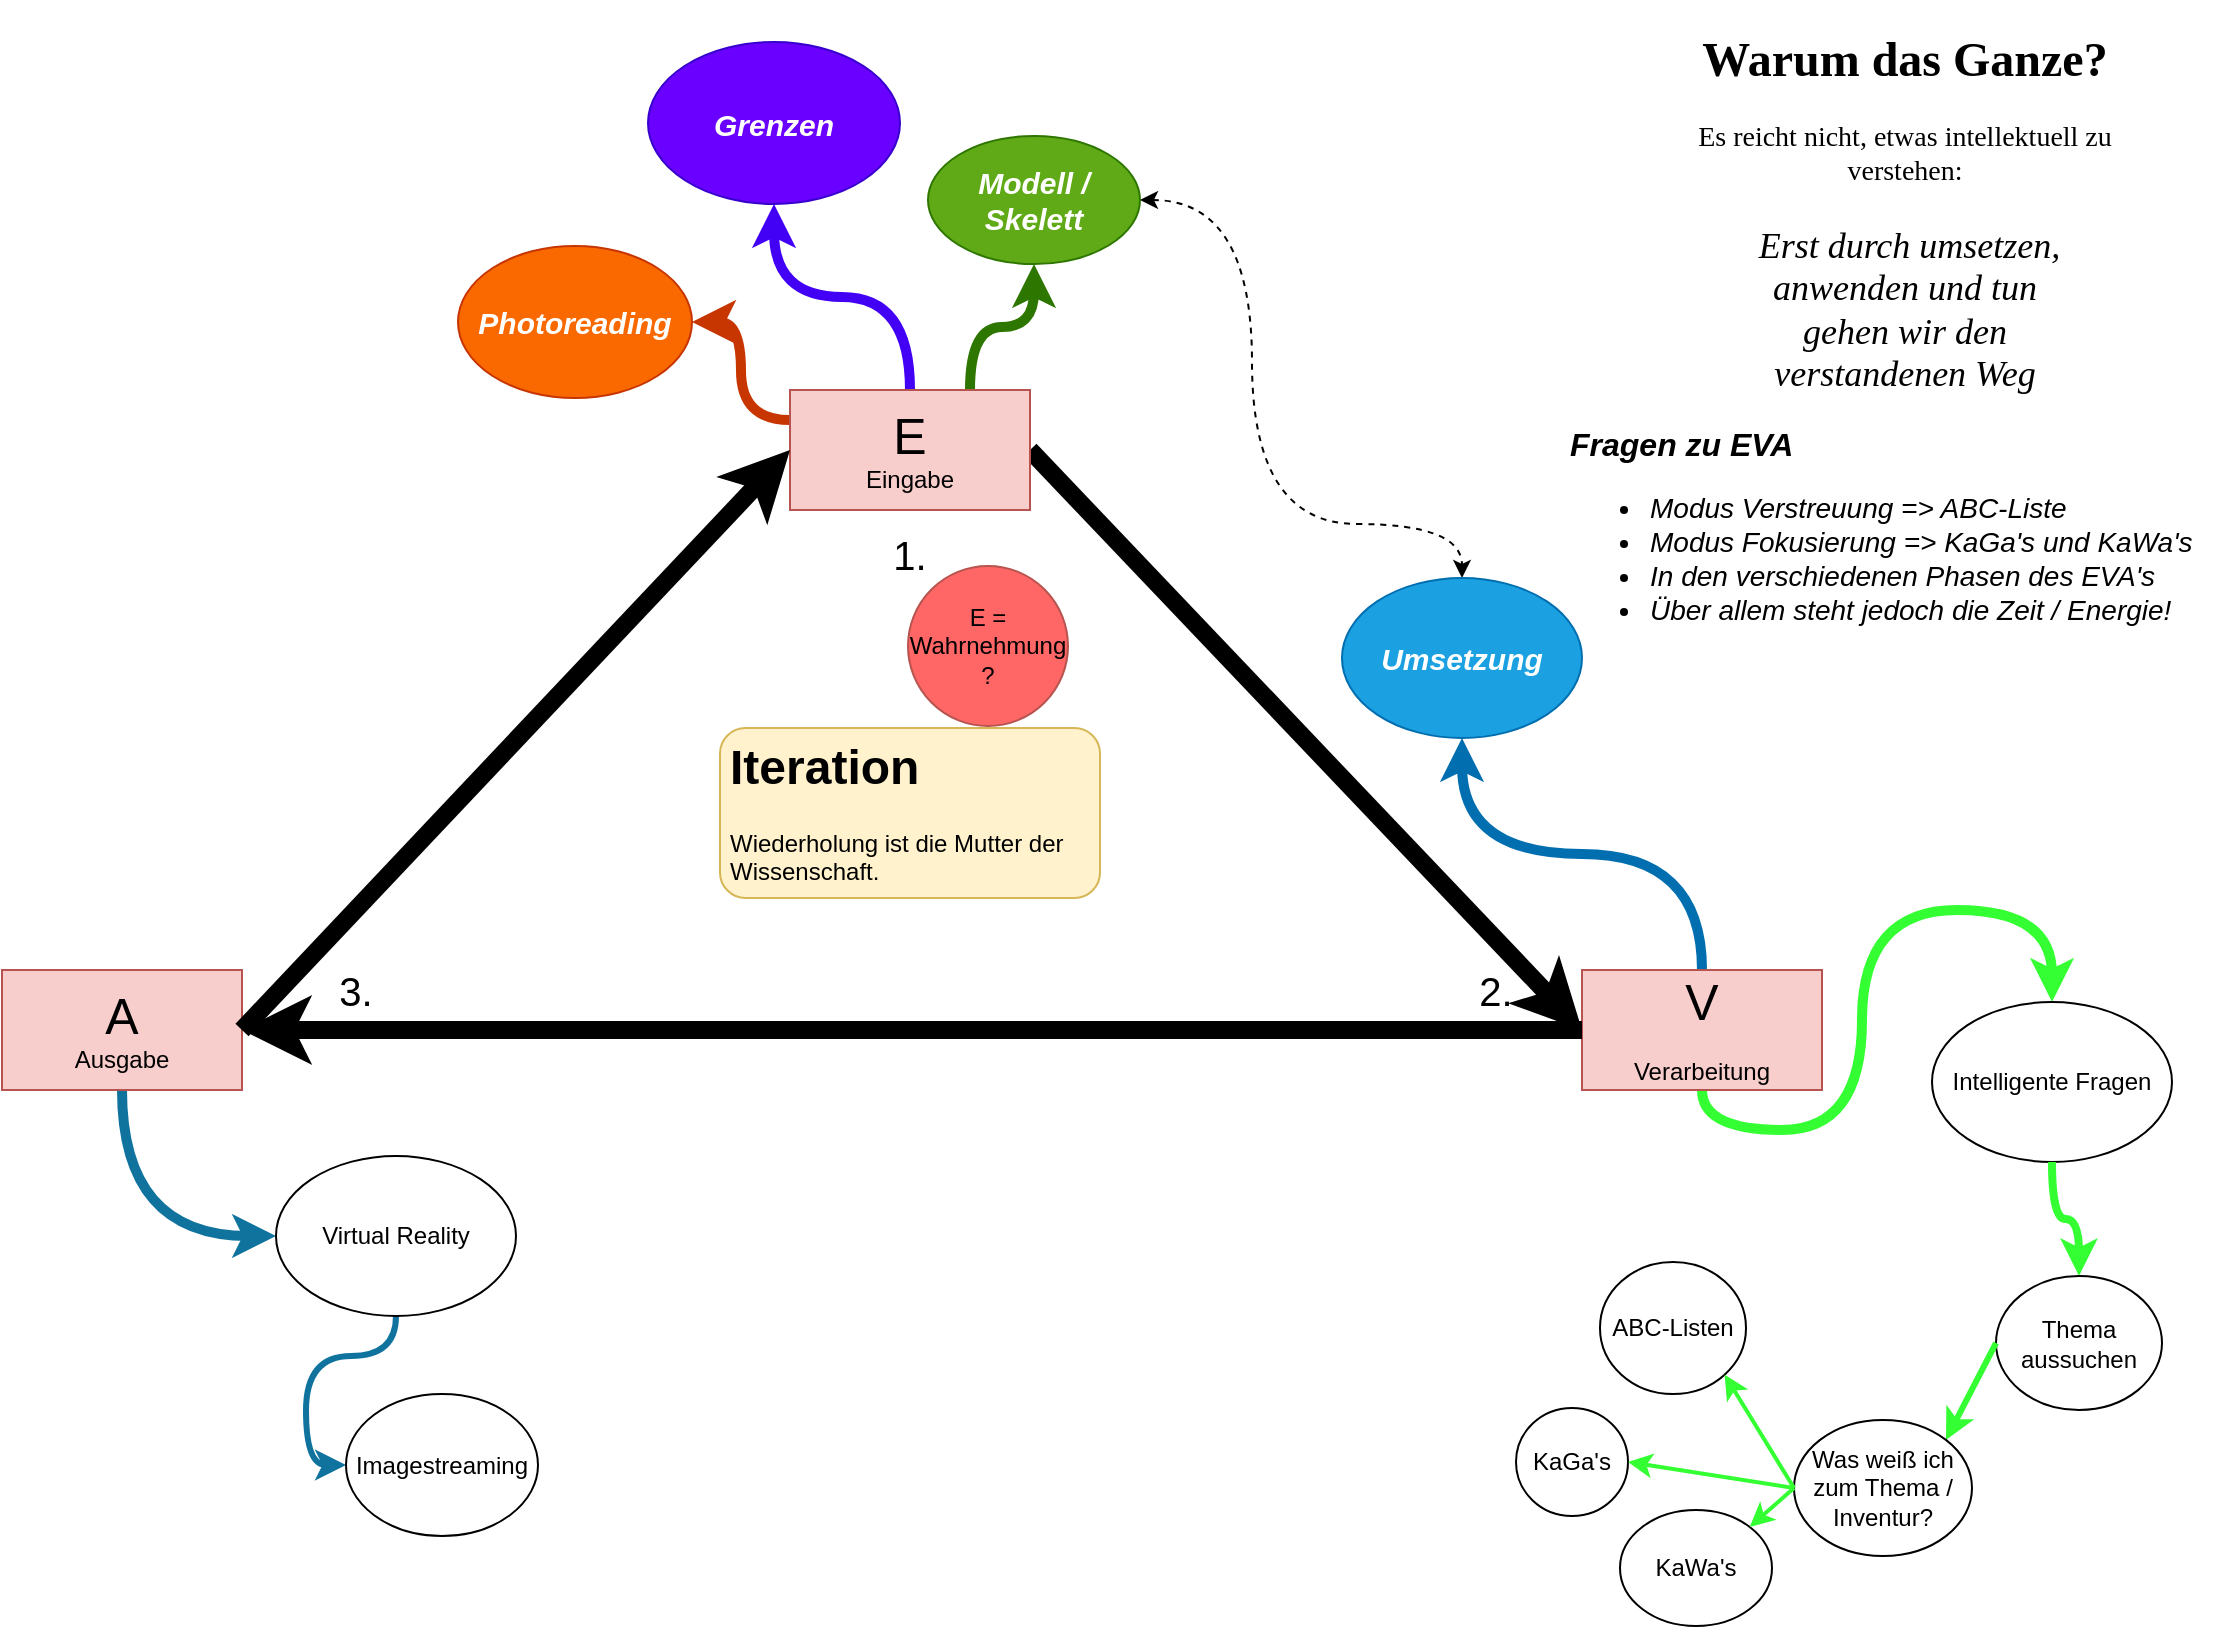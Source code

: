 <mxfile version="13.5.8" type="github">
  <diagram name="EVA" id="LGrXJrhcOQH4PXI3Mq-y">
    <mxGraphModel dx="1038" dy="575" grid="0" gridSize="10" guides="1" tooltips="1" connect="1" arrows="1" fold="1" page="1" pageScale="1" pageWidth="1169" pageHeight="827" math="0" shadow="0">
      <root>
        <mxCell id="C_8bVwX5II559LBR6Ncd-0" />
        <mxCell id="C_8bVwX5II559LBR6Ncd-1" parent="C_8bVwX5II559LBR6Ncd-0" />
        <mxCell id="C_8bVwX5II559LBR6Ncd-2" style="rounded=0;orthogonalLoop=1;jettySize=auto;html=1;exitX=1;exitY=0.5;exitDx=0;exitDy=0;entryX=0;entryY=0.5;entryDx=0;entryDy=0;endArrow=classic;endFill=1;strokeWidth=9;" parent="C_8bVwX5II559LBR6Ncd-1" source="C_8bVwX5II559LBR6Ncd-6" target="C_8bVwX5II559LBR6Ncd-12" edge="1">
          <mxGeometry relative="1" as="geometry" />
        </mxCell>
        <mxCell id="C_8bVwX5II559LBR6Ncd-3" style="edgeStyle=orthogonalEdgeStyle;curved=1;rounded=0;orthogonalLoop=1;jettySize=auto;html=1;exitX=0.75;exitY=0;exitDx=0;exitDy=0;entryX=0.5;entryY=1;entryDx=0;entryDy=0;endArrow=classic;endFill=1;strokeWidth=5;startArrow=none;startFill=0;fillColor=#60a917;strokeColor=#2D7600;" parent="C_8bVwX5II559LBR6Ncd-1" source="C_8bVwX5II559LBR6Ncd-6" target="C_8bVwX5II559LBR6Ncd-14" edge="1">
          <mxGeometry relative="1" as="geometry" />
        </mxCell>
        <mxCell id="C_8bVwX5II559LBR6Ncd-4" style="edgeStyle=orthogonalEdgeStyle;rounded=0;orthogonalLoop=1;jettySize=auto;html=1;exitX=0.5;exitY=0;exitDx=0;exitDy=0;startArrow=none;startFill=0;endArrow=classic;endFill=1;strokeWidth=5;curved=1;fillColor=#6a00ff;entryX=0.5;entryY=1;entryDx=0;entryDy=0;strokeColor=#4200F5;" parent="C_8bVwX5II559LBR6Ncd-1" source="C_8bVwX5II559LBR6Ncd-6" target="C_8bVwX5II559LBR6Ncd-24" edge="1">
          <mxGeometry relative="1" as="geometry">
            <mxPoint x="367" y="165" as="targetPoint" />
          </mxGeometry>
        </mxCell>
        <mxCell id="C_8bVwX5II559LBR6Ncd-5" style="edgeStyle=orthogonalEdgeStyle;rounded=0;orthogonalLoop=1;jettySize=auto;html=1;exitX=0;exitY=0.25;exitDx=0;exitDy=0;entryX=1;entryY=0.5;entryDx=0;entryDy=0;strokeWidth=5;curved=1;fillColor=#fa6800;strokeColor=#C73500;" parent="C_8bVwX5II559LBR6Ncd-1" source="C_8bVwX5II559LBR6Ncd-6" target="C_8bVwX5II559LBR6Ncd-36" edge="1">
          <mxGeometry relative="1" as="geometry" />
        </mxCell>
        <mxCell id="C_8bVwX5II559LBR6Ncd-6" value="&lt;div&gt;&lt;font style=&quot;font-size: 25px&quot;&gt;E&lt;/font&gt;&lt;/div&gt;Eingabe" style="rounded=0;whiteSpace=wrap;html=1;fillColor=#f8cecc;strokeColor=#b85450;" parent="C_8bVwX5II559LBR6Ncd-1" vertex="1">
          <mxGeometry x="452" y="202" width="120" height="60" as="geometry" />
        </mxCell>
        <mxCell id="C_8bVwX5II559LBR6Ncd-7" style="edgeStyle=orthogonalEdgeStyle;rounded=0;orthogonalLoop=1;jettySize=auto;html=1;exitX=0.5;exitY=1;exitDx=0;exitDy=0;entryX=0;entryY=0.5;entryDx=0;entryDy=0;curved=1;strokeWidth=3;fillColor=#b1ddf0;strokeColor=#10739e;" parent="C_8bVwX5II559LBR6Ncd-1" source="C_8bVwX5II559LBR6Ncd-16" target="C_8bVwX5II559LBR6Ncd-15" edge="1">
          <mxGeometry relative="1" as="geometry" />
        </mxCell>
        <mxCell id="C_8bVwX5II559LBR6Ncd-8" style="edgeStyle=orthogonalEdgeStyle;rounded=0;orthogonalLoop=1;jettySize=auto;html=1;exitX=0.5;exitY=1;exitDx=0;exitDy=0;entryX=0;entryY=0.5;entryDx=0;entryDy=0;curved=1;strokeWidth=5;fillColor=#b1ddf0;strokeColor=#10739e;" parent="C_8bVwX5II559LBR6Ncd-1" source="C_8bVwX5II559LBR6Ncd-9" target="C_8bVwX5II559LBR6Ncd-16" edge="1">
          <mxGeometry relative="1" as="geometry" />
        </mxCell>
        <mxCell id="C_8bVwX5II559LBR6Ncd-9" value="&lt;div&gt;&lt;font style=&quot;font-size: 25px&quot;&gt;A&lt;/font&gt;&lt;/div&gt;Ausgabe" style="rounded=0;whiteSpace=wrap;html=1;fillColor=#f8cecc;strokeColor=#b85450;" parent="C_8bVwX5II559LBR6Ncd-1" vertex="1">
          <mxGeometry x="58" y="492" width="120" height="60" as="geometry" />
        </mxCell>
        <mxCell id="C_8bVwX5II559LBR6Ncd-10" style="edgeStyle=orthogonalEdgeStyle;rounded=0;orthogonalLoop=1;jettySize=auto;html=1;exitX=0.5;exitY=1;exitDx=0;exitDy=0;entryX=0.5;entryY=0;entryDx=0;entryDy=0;curved=1;strokeWidth=5;strokeColor=#33FF33;" parent="C_8bVwX5II559LBR6Ncd-1" source="C_8bVwX5II559LBR6Ncd-12" target="C_8bVwX5II559LBR6Ncd-18" edge="1">
          <mxGeometry relative="1" as="geometry">
            <Array as="points">
              <mxPoint x="908" y="572" />
              <mxPoint x="988" y="572" />
              <mxPoint x="988" y="462" />
              <mxPoint x="1083" y="462" />
            </Array>
          </mxGeometry>
        </mxCell>
        <mxCell id="C_8bVwX5II559LBR6Ncd-11" style="edgeStyle=orthogonalEdgeStyle;rounded=0;orthogonalLoop=1;jettySize=auto;html=1;exitX=0.5;exitY=0;exitDx=0;exitDy=0;entryX=0.5;entryY=1;entryDx=0;entryDy=0;curved=1;fillColor=#1ba1e2;strokeColor=#006EAF;strokeWidth=5;" parent="C_8bVwX5II559LBR6Ncd-1" source="C_8bVwX5II559LBR6Ncd-12" target="C_8bVwX5II559LBR6Ncd-17" edge="1">
          <mxGeometry relative="1" as="geometry" />
        </mxCell>
        <mxCell id="C_8bVwX5II559LBR6Ncd-12" value="&lt;div&gt;&lt;font style=&quot;font-size: 25px&quot;&gt;V&lt;/font&gt;&lt;font style=&quot;font-size: 12px&quot;&gt;&lt;font style=&quot;font-size: 12px&quot;&gt;&lt;font style=&quot;font-size: 12px&quot;&gt;&lt;br&gt;&lt;/font&gt;&lt;/font&gt;&lt;/font&gt;&lt;/div&gt;&lt;div&gt;&lt;font style=&quot;font-size: 12px&quot;&gt;&lt;font style=&quot;font-size: 25px&quot;&gt;&lt;font style=&quot;font-size: 12px&quot;&gt;Verarbeitung&lt;/font&gt;&lt;/font&gt;&lt;/font&gt;&lt;/div&gt;" style="rounded=0;whiteSpace=wrap;html=1;fillColor=#f8cecc;strokeColor=#b85450;" parent="C_8bVwX5II559LBR6Ncd-1" vertex="1">
          <mxGeometry x="848" y="492" width="120" height="60" as="geometry" />
        </mxCell>
        <mxCell id="C_8bVwX5II559LBR6Ncd-13" style="edgeStyle=orthogonalEdgeStyle;curved=1;rounded=0;orthogonalLoop=1;jettySize=auto;html=1;exitX=1;exitY=0.5;exitDx=0;exitDy=0;entryX=0.5;entryY=0;entryDx=0;entryDy=0;startArrow=classic;startFill=1;endArrow=classic;endFill=1;strokeWidth=1;dashed=1;" parent="C_8bVwX5II559LBR6Ncd-1" source="C_8bVwX5II559LBR6Ncd-14" target="C_8bVwX5II559LBR6Ncd-17" edge="1">
          <mxGeometry relative="1" as="geometry">
            <Array as="points">
              <mxPoint x="683" y="107" />
              <mxPoint x="683" y="269" />
              <mxPoint x="788" y="269" />
            </Array>
          </mxGeometry>
        </mxCell>
        <UserObject label="&lt;i&gt;&lt;b&gt;&lt;font style=&quot;font-size: 15px&quot;&gt;Modell / Skelett&lt;/font&gt;&lt;/b&gt;&lt;/i&gt;" link="http://127.0.0.1:8080/#OWN%20-%20Modell" id="C_8bVwX5II559LBR6Ncd-14">
          <mxCell style="ellipse;whiteSpace=wrap;html=1;fillColor=#60a917;strokeColor=#2D7600;fontColor=#ffffff;" parent="C_8bVwX5II559LBR6Ncd-1" vertex="1">
            <mxGeometry x="521" y="75" width="106" height="64" as="geometry" />
          </mxCell>
        </UserObject>
        <UserObject label="Imagestreaming" link="http://127.0.0.1:8080/#Imagestreaming" id="C_8bVwX5II559LBR6Ncd-15">
          <mxCell style="ellipse;whiteSpace=wrap;html=1;noLabel=0;container=0;treeFolding=0;treeMoving=0;comic=0;" parent="C_8bVwX5II559LBR6Ncd-1" vertex="1">
            <mxGeometry x="230" y="704" width="96" height="71" as="geometry" />
          </mxCell>
        </UserObject>
        <mxCell id="C_8bVwX5II559LBR6Ncd-16" value="Virtual Reality" style="ellipse;whiteSpace=wrap;html=1;" parent="C_8bVwX5II559LBR6Ncd-1" vertex="1">
          <mxGeometry x="195" y="585" width="120" height="80" as="geometry" />
        </mxCell>
        <UserObject label="&lt;i&gt;&lt;b&gt;&lt;font style=&quot;font-size: 15px&quot;&gt;Umsetzung&lt;/font&gt;&lt;/b&gt;&lt;/i&gt;" link="http://127.0.0.1:8080/#OWN%20-%20Begriffe" id="C_8bVwX5II559LBR6Ncd-17">
          <mxCell style="ellipse;whiteSpace=wrap;html=1;fillColor=#1ba1e2;strokeColor=#006EAF;fontColor=#ffffff;" parent="C_8bVwX5II559LBR6Ncd-1" vertex="1">
            <mxGeometry x="728" y="296" width="120" height="80" as="geometry" />
          </mxCell>
        </UserObject>
        <mxCell id="C_8bVwX5II559LBR6Ncd-18" value="Intelligente Fragen" style="ellipse;whiteSpace=wrap;html=1;" parent="C_8bVwX5II559LBR6Ncd-1" vertex="1">
          <mxGeometry x="1023" y="508" width="120" height="80" as="geometry" />
        </mxCell>
        <mxCell id="C_8bVwX5II559LBR6Ncd-19" value="ABC-Listen" style="ellipse;whiteSpace=wrap;html=1;" parent="C_8bVwX5II559LBR6Ncd-1" vertex="1">
          <mxGeometry x="857" y="638" width="73" height="66" as="geometry" />
        </mxCell>
        <mxCell id="C_8bVwX5II559LBR6Ncd-20" value="KaWa&#39;s" style="ellipse;whiteSpace=wrap;html=1;" parent="C_8bVwX5II559LBR6Ncd-1" vertex="1">
          <mxGeometry x="867" y="762" width="76" height="58" as="geometry" />
        </mxCell>
        <mxCell id="C_8bVwX5II559LBR6Ncd-21" value="KaGa&#39;s" style="ellipse;whiteSpace=wrap;html=1;" parent="C_8bVwX5II559LBR6Ncd-1" vertex="1">
          <mxGeometry x="815" y="711" width="56" height="54" as="geometry" />
        </mxCell>
        <mxCell id="C_8bVwX5II559LBR6Ncd-22" style="rounded=0;orthogonalLoop=1;jettySize=auto;html=1;exitX=0;exitY=0.5;exitDx=0;exitDy=0;entryX=1;entryY=0.5;entryDx=0;entryDy=0;endArrow=none;endFill=0;strokeWidth=9;startArrow=classic;startFill=1;" parent="C_8bVwX5II559LBR6Ncd-1" source="C_8bVwX5II559LBR6Ncd-6" target="C_8bVwX5II559LBR6Ncd-9" edge="1">
          <mxGeometry relative="1" as="geometry">
            <mxPoint x="374" y="332" as="sourcePoint" />
            <mxPoint x="650" y="622" as="targetPoint" />
          </mxGeometry>
        </mxCell>
        <mxCell id="C_8bVwX5II559LBR6Ncd-23" style="rounded=0;orthogonalLoop=1;jettySize=auto;html=1;exitX=0;exitY=0.5;exitDx=0;exitDy=0;endArrow=classic;endFill=1;entryX=1;entryY=0.5;entryDx=0;entryDy=0;strokeWidth=9;startArrow=none;startFill=0;" parent="C_8bVwX5II559LBR6Ncd-1" source="C_8bVwX5II559LBR6Ncd-12" target="C_8bVwX5II559LBR6Ncd-9" edge="1">
          <mxGeometry relative="1" as="geometry">
            <mxPoint x="462" y="242" as="sourcePoint" />
            <mxPoint x="358" y="532" as="targetPoint" />
          </mxGeometry>
        </mxCell>
        <UserObject label="&lt;i&gt;&lt;b&gt;&lt;font style=&quot;font-size: 15px&quot;&gt;Grenzen&lt;/font&gt;&lt;/b&gt;&lt;/i&gt;" link="http://127.0.0.1:8080/#OWN%20-%20Grenzen" id="C_8bVwX5II559LBR6Ncd-24">
          <mxCell style="ellipse;whiteSpace=wrap;html=1;fillColor=#6a00ff;strokeColor=#3700CC;fontColor=#ffffff;" parent="C_8bVwX5II559LBR6Ncd-1" vertex="1">
            <mxGeometry x="381" y="28" width="126" height="81" as="geometry" />
          </mxCell>
        </UserObject>
        <mxCell id="C_8bVwX5II559LBR6Ncd-25" value="&lt;font style=&quot;font-size: 20px&quot;&gt;1.&lt;/font&gt;" style="text;html=1;strokeColor=none;fillColor=none;align=center;verticalAlign=middle;whiteSpace=wrap;rounded=0;" parent="C_8bVwX5II559LBR6Ncd-1" vertex="1">
          <mxGeometry x="492" y="274" width="40" height="20" as="geometry" />
        </mxCell>
        <mxCell id="C_8bVwX5II559LBR6Ncd-26" value="&lt;font style=&quot;font-size: 20px&quot;&gt;2.&lt;/font&gt;" style="text;html=1;strokeColor=none;fillColor=none;align=center;verticalAlign=middle;whiteSpace=wrap;rounded=0;" parent="C_8bVwX5II559LBR6Ncd-1" vertex="1">
          <mxGeometry x="785" y="492" width="40" height="20" as="geometry" />
        </mxCell>
        <mxCell id="C_8bVwX5II559LBR6Ncd-27" value="&lt;font style=&quot;font-size: 20px&quot;&gt;3.&lt;/font&gt;" style="text;html=1;strokeColor=none;fillColor=none;align=center;verticalAlign=middle;whiteSpace=wrap;rounded=0;" parent="C_8bVwX5II559LBR6Ncd-1" vertex="1">
          <mxGeometry x="215" y="492" width="40" height="20" as="geometry" />
        </mxCell>
        <mxCell id="C_8bVwX5II559LBR6Ncd-28" style="edgeStyle=orthogonalEdgeStyle;rounded=0;orthogonalLoop=1;jettySize=auto;html=1;exitX=0.5;exitY=1;exitDx=0;exitDy=0;entryX=0.5;entryY=0;entryDx=0;entryDy=0;curved=1;strokeColor=#33FF33;strokeWidth=4;" parent="C_8bVwX5II559LBR6Ncd-1" source="C_8bVwX5II559LBR6Ncd-18" target="C_8bVwX5II559LBR6Ncd-29" edge="1">
          <mxGeometry relative="1" as="geometry">
            <mxPoint x="931" y="774" as="sourcePoint" />
          </mxGeometry>
        </mxCell>
        <mxCell id="C_8bVwX5II559LBR6Ncd-29" value="Thema aussuchen" style="ellipse;whiteSpace=wrap;html=1;" parent="C_8bVwX5II559LBR6Ncd-1" vertex="1">
          <mxGeometry x="1055" y="645" width="83" height="67" as="geometry" />
        </mxCell>
        <mxCell id="C_8bVwX5II559LBR6Ncd-30" style="rounded=0;orthogonalLoop=1;jettySize=auto;html=1;exitX=0;exitY=0.5;exitDx=0;exitDy=0;entryX=1;entryY=0;entryDx=0;entryDy=0;strokeColor=#33FF33;strokeWidth=3;" parent="C_8bVwX5II559LBR6Ncd-1" source="C_8bVwX5II559LBR6Ncd-29" target="C_8bVwX5II559LBR6Ncd-31" edge="1">
          <mxGeometry relative="1" as="geometry">
            <mxPoint x="764" y="802" as="sourcePoint" />
          </mxGeometry>
        </mxCell>
        <mxCell id="C_8bVwX5II559LBR6Ncd-31" value="Was weiß ich zum Thema / Inventur?" style="ellipse;whiteSpace=wrap;html=1;" parent="C_8bVwX5II559LBR6Ncd-1" vertex="1">
          <mxGeometry x="954" y="717" width="89" height="68" as="geometry" />
        </mxCell>
        <mxCell id="C_8bVwX5II559LBR6Ncd-32" style="rounded=0;orthogonalLoop=1;jettySize=auto;html=1;exitX=0;exitY=0.5;exitDx=0;exitDy=0;entryX=1;entryY=0;entryDx=0;entryDy=0;strokeColor=#33FF33;strokeWidth=2;" parent="C_8bVwX5II559LBR6Ncd-1" source="C_8bVwX5II559LBR6Ncd-31" target="C_8bVwX5II559LBR6Ncd-20" edge="1">
          <mxGeometry relative="1" as="geometry">
            <mxPoint x="794.026" y="712.284" as="sourcePoint" />
            <mxPoint x="910.1" y="678" as="targetPoint" />
          </mxGeometry>
        </mxCell>
        <mxCell id="C_8bVwX5II559LBR6Ncd-33" style="rounded=0;orthogonalLoop=1;jettySize=auto;html=1;exitX=0;exitY=0.5;exitDx=0;exitDy=0;entryX=1;entryY=0.5;entryDx=0;entryDy=0;strokeColor=#33FF33;strokeWidth=2;" parent="C_8bVwX5II559LBR6Ncd-1" source="C_8bVwX5II559LBR6Ncd-31" target="C_8bVwX5II559LBR6Ncd-21" edge="1">
          <mxGeometry relative="1" as="geometry">
            <mxPoint x="864" y="699" as="sourcePoint" />
            <mxPoint x="773" y="711" as="targetPoint" />
          </mxGeometry>
        </mxCell>
        <mxCell id="C_8bVwX5II559LBR6Ncd-34" style="rounded=0;orthogonalLoop=1;jettySize=auto;html=1;exitX=0;exitY=0.5;exitDx=0;exitDy=0;entryX=1;entryY=1;entryDx=0;entryDy=0;strokeColor=#33FF33;strokeWidth=2;" parent="C_8bVwX5II559LBR6Ncd-1" source="C_8bVwX5II559LBR6Ncd-31" target="C_8bVwX5II559LBR6Ncd-19" edge="1">
          <mxGeometry relative="1" as="geometry">
            <mxPoint x="882" y="689" as="sourcePoint" />
            <mxPoint x="791" y="701" as="targetPoint" />
          </mxGeometry>
        </mxCell>
        <object label="&lt;h1&gt;Iteration&lt;br&gt;&lt;/h1&gt;&lt;p&gt;Wiederholung ist die Mutter der Wissenschaft.&lt;/p&gt;" id="C_8bVwX5II559LBR6Ncd-35">
          <mxCell style="text;html=1;strokeColor=#d6b656;fillColor=#fff2cc;spacing=5;spacingTop=-20;whiteSpace=wrap;overflow=hidden;rounded=1;" parent="C_8bVwX5II559LBR6Ncd-1" vertex="1">
            <mxGeometry x="417" y="371" width="190" height="85" as="geometry" />
          </mxCell>
        </object>
        <UserObject label="&lt;font style=&quot;font-size: 15px&quot;&gt;&lt;b&gt;&lt;i&gt;Photoreading&lt;/i&gt;&lt;/b&gt;&lt;/font&gt;" link="https://1drv.ms/b/s!AnAzeiSFc--Uh9o2wIYooI-SM2pa7w?e=JApZZM" id="C_8bVwX5II559LBR6Ncd-36">
          <mxCell style="ellipse;whiteSpace=wrap;html=1;fillColor=#fa6800;strokeColor=#C73500;fontColor=#ffffff;" parent="C_8bVwX5II559LBR6Ncd-1" vertex="1">
            <mxGeometry x="286" y="130" width="117" height="76" as="geometry" />
          </mxCell>
        </UserObject>
        <mxCell id="C_8bVwX5II559LBR6Ncd-37" value="&lt;h1 align=&quot;center&quot;&gt;&lt;font face=&quot;Comic Sans MS&quot;&gt;Warum das Ganze?&lt;/font&gt;&lt;/h1&gt;&lt;div align=&quot;center&quot;&gt;&lt;font style=&quot;font-size: 14px&quot; face=&quot;Comic Sans MS&quot;&gt;Es reicht nicht, etwas intellektuell zu verstehen:&lt;/font&gt;&lt;/div&gt;&lt;div align=&quot;center&quot;&gt;&lt;blockquote style=&quot;font-size: 18px&quot;&gt;&lt;div&gt;&lt;span style=&quot;background-color: rgb(255 , 255 , 255)&quot;&gt;&lt;font style=&quot;font-size: 18px&quot; face=&quot;Times New Roman&quot;&gt;&lt;i&gt;&amp;nbsp;Erst durch umsetzen, anwenden und tun gehen wir den verstandenen Weg &lt;/i&gt;&lt;/font&gt;&lt;/span&gt;&lt;font face=&quot;Comic Sans MS&quot;&gt;&lt;br&gt;&lt;/font&gt;&lt;/div&gt;&lt;/blockquote&gt;&lt;/div&gt;" style="text;html=1;spacing=5;spacingTop=-20;whiteSpace=wrap;overflow=hidden;rounded=0;" parent="C_8bVwX5II559LBR6Ncd-1" vertex="1">
          <mxGeometry x="879" y="17" width="259" height="219" as="geometry" />
        </mxCell>
        <mxCell id="x4UegTdwX4822yDoSENV-0" value="&lt;div&gt;E = Wahrnehmung&lt;br&gt;&lt;/div&gt;?" style="ellipse;whiteSpace=wrap;html=1;aspect=fixed;strokeColor=#b85450;fillColor=#FF6666;" parent="C_8bVwX5II559LBR6Ncd-1" vertex="1">
          <mxGeometry x="511" y="290" width="80" height="80" as="geometry" />
        </mxCell>
        <mxCell id="32zvGT-OXNGZqhHEBp1y-0" value="&lt;font size=&quot;1&quot;&gt;&lt;b style=&quot;font-size: 16px&quot;&gt;Fragen zu EVA&lt;/b&gt;&lt;/font&gt;&lt;br style=&quot;font-size: 14px&quot;&gt;&lt;ul style=&quot;font-size: 14px&quot;&gt;&lt;li style=&quot;font-size: 14px&quot;&gt;Modus Verstreuung =&amp;gt; ABC-Liste&lt;br style=&quot;font-size: 14px&quot;&gt;&lt;/li&gt;&lt;li style=&quot;font-size: 14px&quot;&gt;Modus Fokusierung =&amp;gt; KaGa&#39;s und KaWa&#39;s&lt;br style=&quot;font-size: 14px&quot;&gt;&lt;/li&gt;&lt;li style=&quot;font-size: 14px&quot;&gt;In den verschiedenen Phasen des EVA&#39;s&lt;/li&gt;&lt;li style=&quot;font-size: 14px&quot;&gt;Über allem steht jedoch die Zeit / Energie!&lt;br style=&quot;font-size: 14px&quot;&gt;&lt;/li&gt;&lt;/ul&gt;" style="text;html=1;strokeColor=none;fillColor=none;align=left;verticalAlign=top;whiteSpace=wrap;rounded=0;horizontal=1;fontSize=14;fontStyle=2" parent="C_8bVwX5II559LBR6Ncd-1" vertex="1">
          <mxGeometry x="840" y="213" width="329" height="113" as="geometry" />
        </mxCell>
      </root>
    </mxGraphModel>
  </diagram>
</mxfile>
